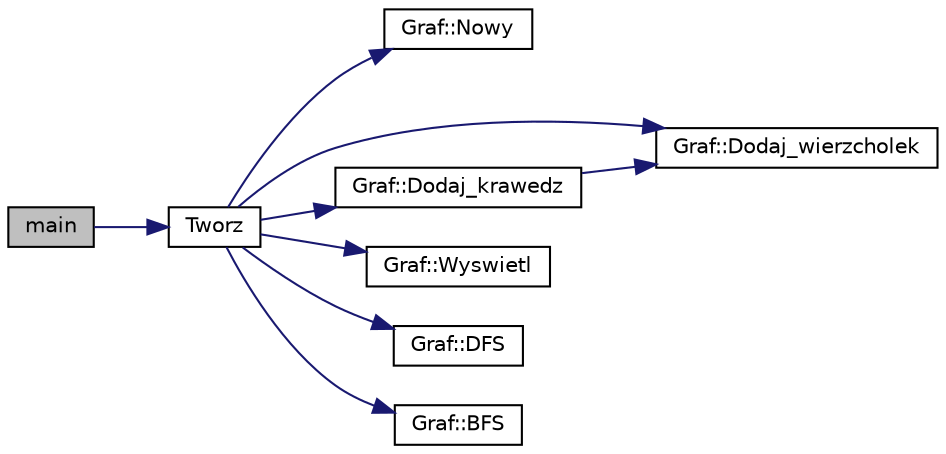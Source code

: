 digraph G
{
  edge [fontname="Helvetica",fontsize="10",labelfontname="Helvetica",labelfontsize="10"];
  node [fontname="Helvetica",fontsize="10",shape=record];
  rankdir="LR";
  Node1 [label="main",height=0.2,width=0.4,color="black", fillcolor="grey75", style="filled" fontcolor="black"];
  Node1 -> Node2 [color="midnightblue",fontsize="10",style="solid",fontname="Helvetica"];
  Node2 [label="Tworz",height=0.2,width=0.4,color="black", fillcolor="white", style="filled",URL="$adt_8hh.html#a5db721da1238c8883870c84559d9029d"];
  Node2 -> Node3 [color="midnightblue",fontsize="10",style="solid",fontname="Helvetica"];
  Node3 [label="Graf::Nowy",height=0.2,width=0.4,color="black", fillcolor="white", style="filled",URL="$class_graf.html#a6c31f2df9b1b1259fd275da177b9af92",tooltip="Funkcja tworząca tablicę wektorów."];
  Node2 -> Node4 [color="midnightblue",fontsize="10",style="solid",fontname="Helvetica"];
  Node4 [label="Graf::Dodaj_wierzcholek",height=0.2,width=0.4,color="black", fillcolor="white", style="filled",URL="$class_graf.html#a09f459d0a4f3e8fd8ab2c92f7d3d479f",tooltip="Funkcja dodająca wierzchołek."];
  Node2 -> Node5 [color="midnightblue",fontsize="10",style="solid",fontname="Helvetica"];
  Node5 [label="Graf::Dodaj_krawedz",height=0.2,width=0.4,color="black", fillcolor="white", style="filled",URL="$class_graf.html#ad0b1221aab46c3408d4b842c6b59d1e2",tooltip="Funkcja dodająca krawędź."];
  Node5 -> Node4 [color="midnightblue",fontsize="10",style="solid",fontname="Helvetica"];
  Node2 -> Node6 [color="midnightblue",fontsize="10",style="solid",fontname="Helvetica"];
  Node6 [label="Graf::Wyswietl",height=0.2,width=0.4,color="black", fillcolor="white", style="filled",URL="$class_graf.html#ae61afeef0ec19256b0911936d089a8d5",tooltip="Funkcja wyświetlająca graf- wypisująca na ekran jego listę sąsiedztwa."];
  Node2 -> Node7 [color="midnightblue",fontsize="10",style="solid",fontname="Helvetica"];
  Node7 [label="Graf::DFS",height=0.2,width=0.4,color="black", fillcolor="white", style="filled",URL="$class_graf.html#aed476d140302ff327ea2ebb1b60e4b0a",tooltip="Funkcja przechodząca graf w sposób &quot;najpierw w głąb&quot; ."];
  Node2 -> Node8 [color="midnightblue",fontsize="10",style="solid",fontname="Helvetica"];
  Node8 [label="Graf::BFS",height=0.2,width=0.4,color="black", fillcolor="white", style="filled",URL="$class_graf.html#a76944f52d3c24b169a5c0ece039d748a",tooltip="Funkcja przechodząca graf w sposób &quot;najpierw w szerz&quot; ."];
}
